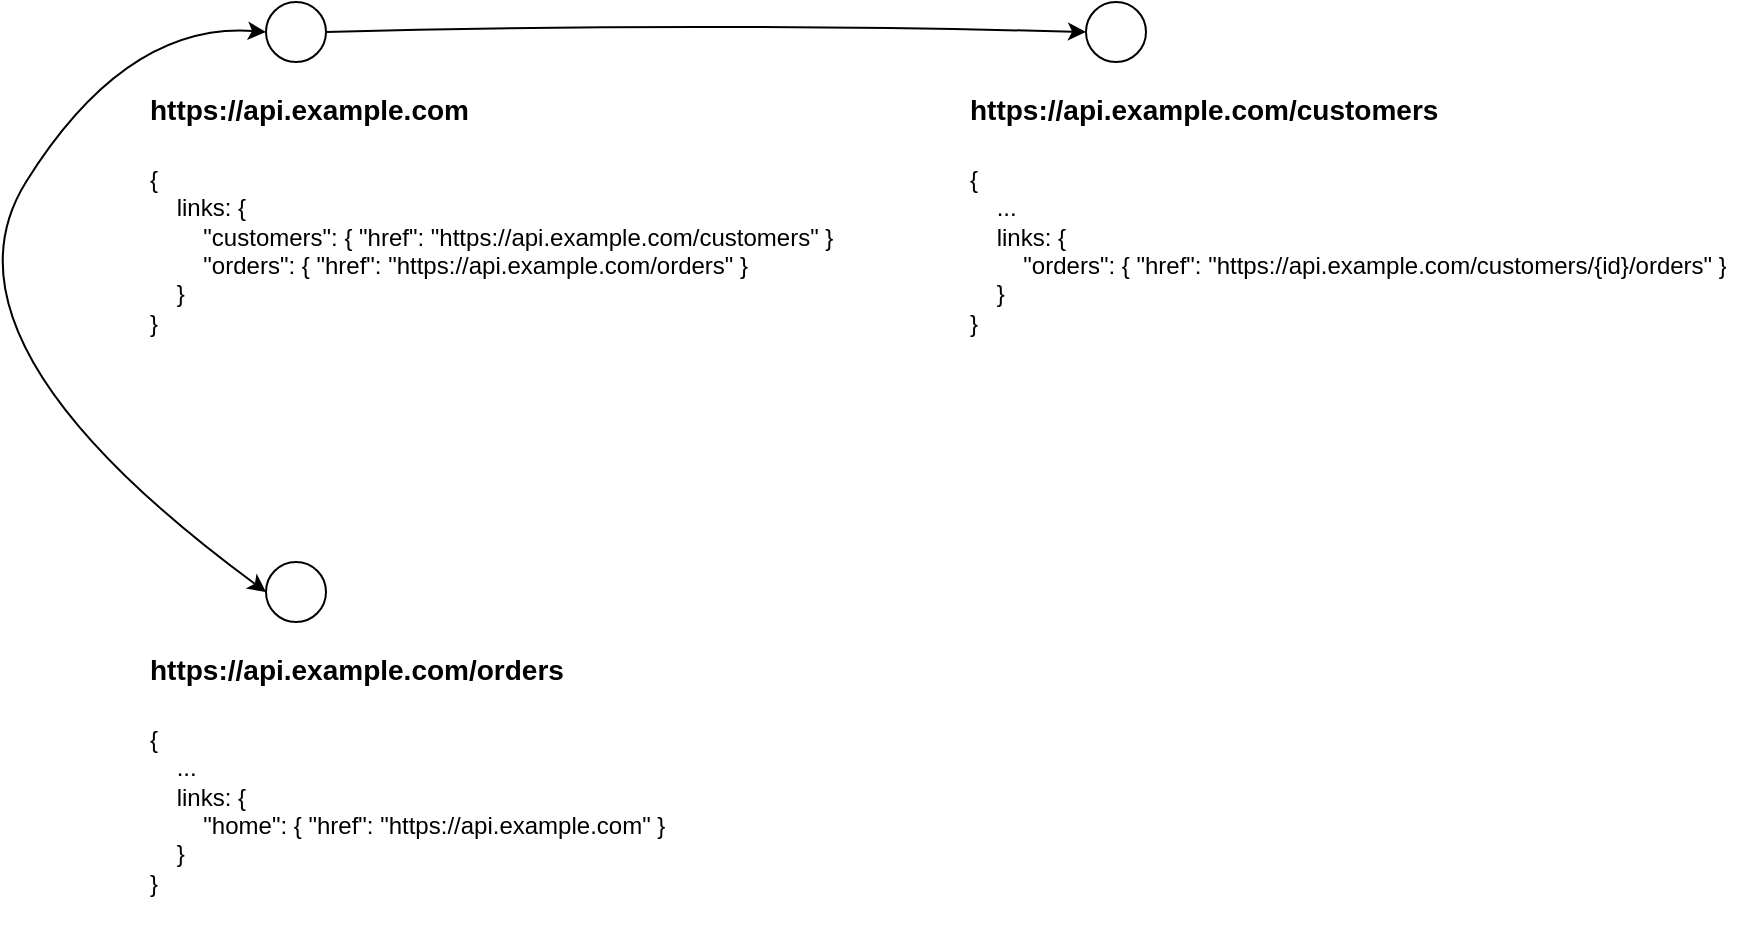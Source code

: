 <mxfile version="24.9.2">
  <diagram name="Страница — 1" id="1J5lqy1Xk8EhaevHXgzs">
    <mxGraphModel dx="1302" dy="819" grid="0" gridSize="10" guides="1" tooltips="1" connect="1" arrows="1" fold="1" page="0" pageScale="1" pageWidth="827" pageHeight="1169" math="0" shadow="0">
      <root>
        <mxCell id="0" />
        <mxCell id="1" parent="0" />
        <mxCell id="mx2pFMxX5HEDBZ2N0WBq-1" value="" style="ellipse;whiteSpace=wrap;html=1;aspect=fixed;" vertex="1" parent="1">
          <mxGeometry x="350" y="280" width="30" height="30" as="geometry" />
        </mxCell>
        <mxCell id="mx2pFMxX5HEDBZ2N0WBq-2" value="&lt;h1 style=&quot;margin-top: 0px;&quot;&gt;&lt;font style=&quot;font-size: 14px;&quot;&gt;https://api.example.com&lt;/font&gt;&lt;/h1&gt;&lt;p&gt;{&lt;br&gt;&amp;nbsp; &amp;nbsp; links: {&lt;br&gt;&amp;nbsp; &amp;nbsp; &amp;nbsp; &amp;nbsp; &quot;customers&quot;: { &quot;href&quot;: &quot;https://api.example.com/customers&quot; }&lt;br&gt;&amp;nbsp; &amp;nbsp; &amp;nbsp; &amp;nbsp; &quot;orders&quot;: { &quot;href&quot;: &quot;https://api.example.com/orders&quot; }&lt;br&gt;&lt;span style=&quot;background-color: initial;&quot;&gt;&amp;nbsp; &amp;nbsp; }&lt;br&gt;&lt;/span&gt;&lt;span style=&quot;background-color: initial;&quot;&gt;}&lt;/span&gt;&lt;/p&gt;" style="text;html=1;whiteSpace=wrap;overflow=hidden;rounded=0;" vertex="1" parent="1">
          <mxGeometry x="290" y="310" width="370" height="150" as="geometry" />
        </mxCell>
        <mxCell id="mx2pFMxX5HEDBZ2N0WBq-3" value="" style="ellipse;whiteSpace=wrap;html=1;aspect=fixed;" vertex="1" parent="1">
          <mxGeometry x="760" y="280" width="30" height="30" as="geometry" />
        </mxCell>
        <mxCell id="mx2pFMxX5HEDBZ2N0WBq-4" value="&lt;h1 style=&quot;margin-top: 0px;&quot;&gt;&lt;font style=&quot;font-size: 14px;&quot;&gt;https://api.example.com/customers&lt;/font&gt;&lt;/h1&gt;&lt;p&gt;{&lt;br&gt;&lt;span style=&quot;background-color: initial;&quot;&gt;&amp;nbsp; &amp;nbsp; ...&lt;br&gt;&amp;nbsp; &amp;nbsp; links: {&lt;br&gt;&lt;/span&gt;&lt;span style=&quot;background-color: initial;&quot;&gt;&amp;nbsp; &amp;nbsp; &amp;nbsp; &amp;nbsp; &quot;orders&quot;: { &quot;href&quot;: &quot;https://api.example.com/customers/{id}/orders&quot; }&lt;br&gt;&lt;/span&gt;&lt;span style=&quot;background-color: initial;&quot;&gt;&amp;nbsp; &amp;nbsp; }&lt;br&gt;&lt;/span&gt;&lt;span style=&quot;background-color: initial;&quot;&gt;}&lt;/span&gt;&lt;/p&gt;" style="text;html=1;whiteSpace=wrap;overflow=hidden;rounded=0;" vertex="1" parent="1">
          <mxGeometry x="700" y="310" width="390" height="150" as="geometry" />
        </mxCell>
        <mxCell id="mx2pFMxX5HEDBZ2N0WBq-5" value="" style="ellipse;whiteSpace=wrap;html=1;aspect=fixed;" vertex="1" parent="1">
          <mxGeometry x="350" y="560" width="30" height="30" as="geometry" />
        </mxCell>
        <mxCell id="mx2pFMxX5HEDBZ2N0WBq-6" value="&lt;h1 style=&quot;margin-top: 0px;&quot;&gt;&lt;font style=&quot;font-size: 14px;&quot;&gt;https://api.example.com/orders&lt;/font&gt;&lt;/h1&gt;&lt;p&gt;{&lt;br&gt;&amp;nbsp; &amp;nbsp; ...&lt;br&gt;&amp;nbsp; &amp;nbsp; links: {&lt;br&gt;&amp;nbsp; &amp;nbsp; &amp;nbsp; &amp;nbsp; &quot;home&quot;: { &quot;href&quot;: &quot;https://api.example.com&quot; }&lt;br&gt;&lt;span style=&quot;background-color: initial;&quot;&gt;&amp;nbsp; &amp;nbsp; }&lt;br&gt;&lt;/span&gt;&lt;span style=&quot;background-color: initial;&quot;&gt;}&lt;/span&gt;&lt;/p&gt;" style="text;html=1;whiteSpace=wrap;overflow=hidden;rounded=0;" vertex="1" parent="1">
          <mxGeometry x="290" y="590" width="370" height="150" as="geometry" />
        </mxCell>
        <mxCell id="mx2pFMxX5HEDBZ2N0WBq-7" value="" style="curved=1;endArrow=classic;html=1;rounded=0;exitX=1;exitY=0.5;exitDx=0;exitDy=0;entryX=0;entryY=0.5;entryDx=0;entryDy=0;" edge="1" parent="1" source="mx2pFMxX5HEDBZ2N0WBq-1" target="mx2pFMxX5HEDBZ2N0WBq-3">
          <mxGeometry width="50" height="50" relative="1" as="geometry">
            <mxPoint x="620" y="520" as="sourcePoint" />
            <mxPoint x="670" y="470" as="targetPoint" />
            <Array as="points">
              <mxPoint x="560" y="290" />
            </Array>
          </mxGeometry>
        </mxCell>
        <mxCell id="mx2pFMxX5HEDBZ2N0WBq-8" value="" style="curved=1;endArrow=classic;html=1;rounded=0;exitX=0;exitY=0.5;exitDx=0;exitDy=0;entryX=0;entryY=0.5;entryDx=0;entryDy=0;startArrow=classic;startFill=1;" edge="1" parent="1" source="mx2pFMxX5HEDBZ2N0WBq-1" target="mx2pFMxX5HEDBZ2N0WBq-5">
          <mxGeometry width="50" height="50" relative="1" as="geometry">
            <mxPoint x="620" y="520" as="sourcePoint" />
            <mxPoint x="670" y="470" as="targetPoint" />
            <Array as="points">
              <mxPoint x="280" y="290" />
              <mxPoint x="180" y="450" />
            </Array>
          </mxGeometry>
        </mxCell>
      </root>
    </mxGraphModel>
  </diagram>
</mxfile>
